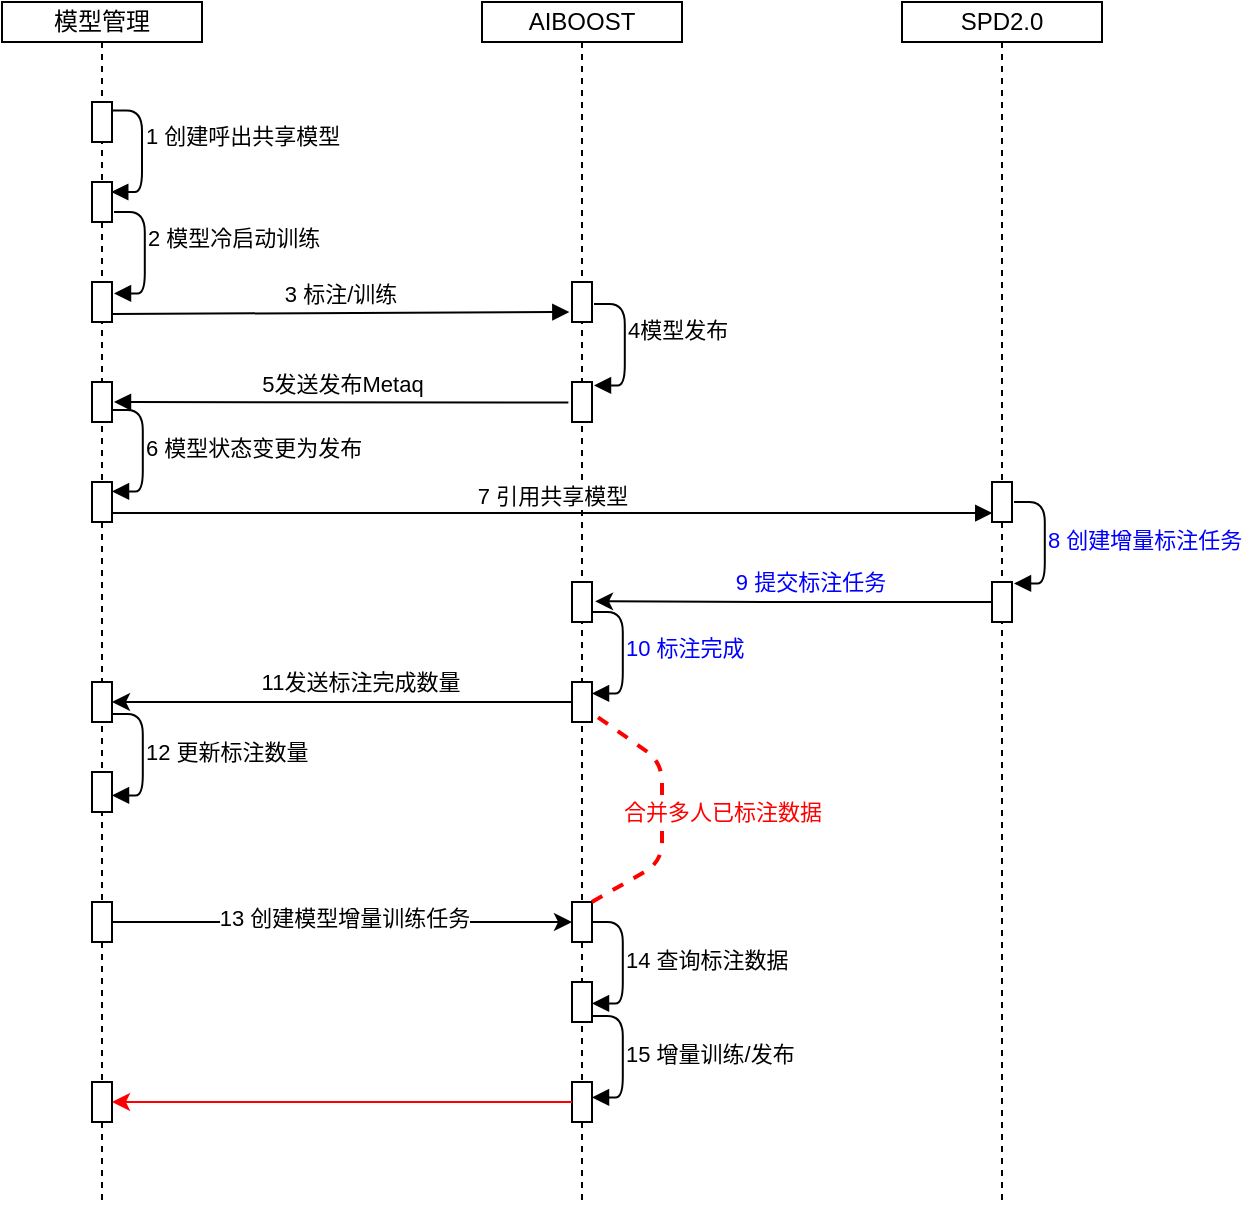 <mxfile version="13.4.2" type="github">
  <diagram id="yrUgU_JSewBg1FIRkKDX" name="第 1 页">
    <mxGraphModel dx="983" dy="630" grid="1" gridSize="10" guides="1" tooltips="1" connect="1" arrows="1" fold="1" page="1" pageScale="1" pageWidth="827" pageHeight="1169" math="0" shadow="0">
      <root>
        <mxCell id="0" />
        <mxCell id="1" parent="0" />
        <mxCell id="Ph_a5gmJEEygtL0ZU9nu-1" value="&lt;font style=&quot;vertical-align: inherit&quot;&gt;&lt;font style=&quot;vertical-align: inherit&quot;&gt;模型管理&lt;/font&gt;&lt;/font&gt;" style="shape=umlLifeline;perimeter=lifelinePerimeter;whiteSpace=wrap;html=1;container=1;collapsible=0;recursiveResize=0;outlineConnect=0;size=20;" vertex="1" parent="1">
          <mxGeometry x="160" y="200" width="100" height="600" as="geometry" />
        </mxCell>
        <mxCell id="Ph_a5gmJEEygtL0ZU9nu-2" value="" style="html=1;points=[];perimeter=orthogonalPerimeter;" vertex="1" parent="Ph_a5gmJEEygtL0ZU9nu-1">
          <mxGeometry x="45" y="50" width="10" height="20" as="geometry" />
        </mxCell>
        <mxCell id="Ph_a5gmJEEygtL0ZU9nu-3" value="" style="html=1;points=[];perimeter=orthogonalPerimeter;" vertex="1" parent="Ph_a5gmJEEygtL0ZU9nu-1">
          <mxGeometry x="45" y="90" width="10" height="20" as="geometry" />
        </mxCell>
        <mxCell id="Ph_a5gmJEEygtL0ZU9nu-4" value="&lt;font style=&quot;vertical-align: inherit&quot;&gt;&lt;font style=&quot;vertical-align: inherit&quot;&gt;&lt;font style=&quot;vertical-align: inherit&quot;&gt;&lt;font style=&quot;vertical-align: inherit&quot;&gt;&lt;font style=&quot;vertical-align: inherit&quot;&gt;&lt;font style=&quot;vertical-align: inherit&quot;&gt;1 创建呼出共享模型&lt;/font&gt;&lt;/font&gt;&lt;/font&gt;&lt;/font&gt;&lt;/font&gt;&lt;/font&gt;" style="endArrow=block;endFill=1;html=1;edgeStyle=orthogonalEdgeStyle;align=left;verticalAlign=top;exitX=0.962;exitY=0.464;exitDx=0;exitDy=0;exitPerimeter=0;entryX=0.962;entryY=0.5;entryDx=0;entryDy=0;entryPerimeter=0;" edge="1" parent="Ph_a5gmJEEygtL0ZU9nu-1">
          <mxGeometry x="-0.57" relative="1" as="geometry">
            <mxPoint x="54.62" y="54.28" as="sourcePoint" />
            <mxPoint x="54.62" y="95" as="targetPoint" />
            <Array as="points">
              <mxPoint x="70" y="54" />
              <mxPoint x="70" y="95" />
            </Array>
            <mxPoint as="offset" />
          </mxGeometry>
        </mxCell>
        <mxCell id="Ph_a5gmJEEygtL0ZU9nu-6" value="" style="html=1;points=[];perimeter=orthogonalPerimeter;" vertex="1" parent="Ph_a5gmJEEygtL0ZU9nu-1">
          <mxGeometry x="45" y="140" width="10" height="20" as="geometry" />
        </mxCell>
        <mxCell id="Ph_a5gmJEEygtL0ZU9nu-9" value="" style="html=1;points=[];perimeter=orthogonalPerimeter;" vertex="1" parent="Ph_a5gmJEEygtL0ZU9nu-1">
          <mxGeometry x="45" y="190" width="10" height="20" as="geometry" />
        </mxCell>
        <mxCell id="Ph_a5gmJEEygtL0ZU9nu-17" value="&lt;font style=&quot;vertical-align: inherit&quot;&gt;&lt;font style=&quot;vertical-align: inherit&quot;&gt;3 标注/训练&lt;/font&gt;&lt;/font&gt;" style="html=1;verticalAlign=bottom;endArrow=block;entryX=-0.133;entryY=0.75;entryDx=0;entryDy=0;entryPerimeter=0;" edge="1" parent="Ph_a5gmJEEygtL0ZU9nu-1" target="Ph_a5gmJEEygtL0ZU9nu-15">
          <mxGeometry width="80" relative="1" as="geometry">
            <mxPoint x="55" y="156" as="sourcePoint" />
            <mxPoint x="135" y="156" as="targetPoint" />
          </mxGeometry>
        </mxCell>
        <mxCell id="Ph_a5gmJEEygtL0ZU9nu-37" value="" style="html=1;points=[];perimeter=orthogonalPerimeter;" vertex="1" parent="Ph_a5gmJEEygtL0ZU9nu-1">
          <mxGeometry x="45" y="340" width="10" height="20" as="geometry" />
        </mxCell>
        <mxCell id="Ph_a5gmJEEygtL0ZU9nu-43" value="" style="html=1;points=[];perimeter=orthogonalPerimeter;" vertex="1" parent="Ph_a5gmJEEygtL0ZU9nu-1">
          <mxGeometry x="45" y="450" width="10" height="20" as="geometry" />
        </mxCell>
        <mxCell id="Ph_a5gmJEEygtL0ZU9nu-51" value="" style="html=1;points=[];perimeter=orthogonalPerimeter;" vertex="1" parent="Ph_a5gmJEEygtL0ZU9nu-1">
          <mxGeometry x="45" y="385" width="10" height="20" as="geometry" />
        </mxCell>
        <mxCell id="Ph_a5gmJEEygtL0ZU9nu-57" value="" style="html=1;points=[];perimeter=orthogonalPerimeter;" vertex="1" parent="Ph_a5gmJEEygtL0ZU9nu-1">
          <mxGeometry x="45" y="540" width="10" height="20" as="geometry" />
        </mxCell>
        <mxCell id="Ph_a5gmJEEygtL0ZU9nu-7" value="&lt;font style=&quot;vertical-align: inherit&quot;&gt;&lt;font style=&quot;vertical-align: inherit&quot;&gt;&lt;font style=&quot;vertical-align: inherit&quot;&gt;&lt;font style=&quot;vertical-align: inherit&quot;&gt;&lt;font style=&quot;vertical-align: inherit&quot;&gt;&lt;font style=&quot;vertical-align: inherit&quot;&gt;2 模型冷启动训练&lt;/font&gt;&lt;/font&gt;&lt;/font&gt;&lt;/font&gt;&lt;/font&gt;&lt;/font&gt;" style="endArrow=block;endFill=1;html=1;edgeStyle=orthogonalEdgeStyle;align=left;verticalAlign=top;exitX=0.962;exitY=0.464;exitDx=0;exitDy=0;exitPerimeter=0;entryX=0.962;entryY=0.5;entryDx=0;entryDy=0;entryPerimeter=0;" edge="1" parent="1">
          <mxGeometry x="-0.57" relative="1" as="geometry">
            <mxPoint x="216.0" y="305" as="sourcePoint" />
            <mxPoint x="216.0" y="345.72" as="targetPoint" />
            <Array as="points">
              <mxPoint x="231.38" y="304.72" />
              <mxPoint x="231.38" y="345.72" />
            </Array>
            <mxPoint as="offset" />
          </mxGeometry>
        </mxCell>
        <mxCell id="Ph_a5gmJEEygtL0ZU9nu-10" value="&lt;font style=&quot;vertical-align: inherit&quot;&gt;&lt;font style=&quot;vertical-align: inherit&quot;&gt;&lt;font style=&quot;vertical-align: inherit&quot;&gt;&lt;font style=&quot;vertical-align: inherit&quot;&gt;AIBOOST&lt;/font&gt;&lt;/font&gt;&lt;/font&gt;&lt;/font&gt;" style="shape=umlLifeline;perimeter=lifelinePerimeter;whiteSpace=wrap;html=1;container=1;collapsible=0;recursiveResize=0;outlineConnect=0;size=20;" vertex="1" parent="1">
          <mxGeometry x="400" y="200" width="100" height="600" as="geometry" />
        </mxCell>
        <mxCell id="Ph_a5gmJEEygtL0ZU9nu-15" value="" style="html=1;points=[];perimeter=orthogonalPerimeter;" vertex="1" parent="Ph_a5gmJEEygtL0ZU9nu-10">
          <mxGeometry x="45" y="140" width="10" height="20" as="geometry" />
        </mxCell>
        <mxCell id="Ph_a5gmJEEygtL0ZU9nu-16" value="" style="html=1;points=[];perimeter=orthogonalPerimeter;" vertex="1" parent="Ph_a5gmJEEygtL0ZU9nu-10">
          <mxGeometry x="45" y="190" width="10" height="20" as="geometry" />
        </mxCell>
        <mxCell id="Ph_a5gmJEEygtL0ZU9nu-35" value="" style="html=1;points=[];perimeter=orthogonalPerimeter;" vertex="1" parent="Ph_a5gmJEEygtL0ZU9nu-10">
          <mxGeometry x="45" y="340" width="10" height="20" as="geometry" />
        </mxCell>
        <mxCell id="Ph_a5gmJEEygtL0ZU9nu-47" value="" style="html=1;points=[];perimeter=orthogonalPerimeter;" vertex="1" parent="Ph_a5gmJEEygtL0ZU9nu-10">
          <mxGeometry x="45" y="450" width="10" height="20" as="geometry" />
        </mxCell>
        <mxCell id="Ph_a5gmJEEygtL0ZU9nu-45" value="" style="html=1;points=[];perimeter=orthogonalPerimeter;" vertex="1" parent="Ph_a5gmJEEygtL0ZU9nu-10">
          <mxGeometry x="45" y="490" width="10" height="20" as="geometry" />
        </mxCell>
        <mxCell id="Ph_a5gmJEEygtL0ZU9nu-53" value="" style="endArrow=none;dashed=1;html=1;strokeWidth=2;entryX=0.993;entryY=0.776;entryDx=0;entryDy=0;entryPerimeter=0;exitX=0.993;exitY=0;exitDx=0;exitDy=0;exitPerimeter=0;fontColor=#FF0000;strokeColor=#FF0000;" edge="1" parent="Ph_a5gmJEEygtL0ZU9nu-10" source="Ph_a5gmJEEygtL0ZU9nu-47" target="Ph_a5gmJEEygtL0ZU9nu-35">
          <mxGeometry width="50" height="50" relative="1" as="geometry">
            <mxPoint x="90" y="420" as="sourcePoint" />
            <mxPoint x="140" y="370" as="targetPoint" />
            <Array as="points">
              <mxPoint x="90" y="430" />
              <mxPoint x="90" y="380" />
            </Array>
          </mxGeometry>
        </mxCell>
        <mxCell id="Ph_a5gmJEEygtL0ZU9nu-54" value="合并多人已标注数据" style="edgeLabel;html=1;align=center;verticalAlign=middle;resizable=0;points=[];fontColor=#FF0000;" vertex="1" connectable="0" parent="Ph_a5gmJEEygtL0ZU9nu-53">
          <mxGeometry x="0.073" y="-1" relative="1" as="geometry">
            <mxPoint x="29" y="6.35" as="offset" />
          </mxGeometry>
        </mxCell>
        <mxCell id="Ph_a5gmJEEygtL0ZU9nu-55" value="" style="html=1;points=[];perimeter=orthogonalPerimeter;" vertex="1" parent="Ph_a5gmJEEygtL0ZU9nu-10">
          <mxGeometry x="45" y="540" width="10" height="20" as="geometry" />
        </mxCell>
        <mxCell id="Ph_a5gmJEEygtL0ZU9nu-18" value="&lt;font style=&quot;vertical-align: inherit&quot;&gt;&lt;font style=&quot;vertical-align: inherit&quot;&gt;&lt;font style=&quot;vertical-align: inherit&quot;&gt;&lt;font style=&quot;vertical-align: inherit&quot;&gt;&lt;font style=&quot;vertical-align: inherit&quot;&gt;&lt;font style=&quot;vertical-align: inherit&quot;&gt;&lt;font style=&quot;vertical-align: inherit&quot;&gt;&lt;font style=&quot;vertical-align: inherit&quot;&gt;4模型发布&lt;/font&gt;&lt;/font&gt;&lt;/font&gt;&lt;/font&gt;&lt;/font&gt;&lt;/font&gt;&lt;/font&gt;&lt;/font&gt;" style="endArrow=block;endFill=1;html=1;edgeStyle=orthogonalEdgeStyle;align=left;verticalAlign=top;exitX=0.962;exitY=0.464;exitDx=0;exitDy=0;exitPerimeter=0;entryX=0.962;entryY=0.5;entryDx=0;entryDy=0;entryPerimeter=0;" edge="1" parent="1">
          <mxGeometry x="-0.57" relative="1" as="geometry">
            <mxPoint x="456.0" y="351" as="sourcePoint" />
            <mxPoint x="456.0" y="391.72" as="targetPoint" />
            <Array as="points">
              <mxPoint x="471.38" y="350.72" />
              <mxPoint x="471.38" y="391.72" />
            </Array>
            <mxPoint as="offset" />
          </mxGeometry>
        </mxCell>
        <mxCell id="Ph_a5gmJEEygtL0ZU9nu-20" value="&lt;font style=&quot;vertical-align: inherit&quot;&gt;&lt;font style=&quot;vertical-align: inherit&quot;&gt;&lt;font style=&quot;vertical-align: inherit&quot;&gt;&lt;font style=&quot;vertical-align: inherit&quot;&gt;&lt;font style=&quot;vertical-align: inherit&quot;&gt;&lt;font style=&quot;vertical-align: inherit&quot;&gt;&lt;font style=&quot;vertical-align: inherit&quot;&gt;&lt;font style=&quot;vertical-align: inherit&quot;&gt;5发送发布Metaq&lt;/font&gt;&lt;/font&gt;&lt;/font&gt;&lt;/font&gt;&lt;/font&gt;&lt;/font&gt;&lt;/font&gt;&lt;/font&gt;" style="html=1;verticalAlign=bottom;endArrow=block;exitX=-0.181;exitY=0.512;exitDx=0;exitDy=0;exitPerimeter=0;" edge="1" parent="1" source="Ph_a5gmJEEygtL0ZU9nu-16">
          <mxGeometry width="80" relative="1" as="geometry">
            <mxPoint x="376" y="400" as="sourcePoint" />
            <mxPoint x="216" y="400" as="targetPoint" />
          </mxGeometry>
        </mxCell>
        <mxCell id="Ph_a5gmJEEygtL0ZU9nu-21" value="" style="html=1;points=[];perimeter=orthogonalPerimeter;" vertex="1" parent="1">
          <mxGeometry x="205" y="440" width="10" height="20" as="geometry" />
        </mxCell>
        <mxCell id="Ph_a5gmJEEygtL0ZU9nu-22" value="&lt;font style=&quot;vertical-align: inherit&quot;&gt;&lt;font style=&quot;vertical-align: inherit&quot;&gt;&lt;font style=&quot;vertical-align: inherit&quot;&gt;&lt;font style=&quot;vertical-align: inherit&quot;&gt;&lt;font style=&quot;vertical-align: inherit&quot;&gt;&lt;font style=&quot;vertical-align: inherit&quot;&gt;&lt;font style=&quot;vertical-align: inherit&quot;&gt;&lt;font style=&quot;vertical-align: inherit&quot;&gt;6 模型状态变更为发布&lt;/font&gt;&lt;/font&gt;&lt;/font&gt;&lt;/font&gt;&lt;/font&gt;&lt;/font&gt;&lt;/font&gt;&lt;/font&gt;" style="endArrow=block;endFill=1;html=1;edgeStyle=orthogonalEdgeStyle;align=left;verticalAlign=top;exitX=0.962;exitY=0.464;exitDx=0;exitDy=0;exitPerimeter=0;entryX=0.962;entryY=0.5;entryDx=0;entryDy=0;entryPerimeter=0;" edge="1" parent="1">
          <mxGeometry x="-0.57" y="-6" relative="1" as="geometry">
            <mxPoint x="215.0" y="404" as="sourcePoint" />
            <mxPoint x="215.0" y="444.72" as="targetPoint" />
            <Array as="points">
              <mxPoint x="230.38" y="403.72" />
              <mxPoint x="230.38" y="444.72" />
            </Array>
            <mxPoint x="6" y="6" as="offset" />
          </mxGeometry>
        </mxCell>
        <mxCell id="Ph_a5gmJEEygtL0ZU9nu-23" value="&lt;font style=&quot;vertical-align: inherit&quot;&gt;&lt;font style=&quot;vertical-align: inherit&quot;&gt;&lt;font style=&quot;vertical-align: inherit&quot;&gt;&lt;font style=&quot;vertical-align: inherit&quot;&gt;&lt;font style=&quot;vertical-align: inherit&quot;&gt;&lt;font style=&quot;vertical-align: inherit&quot;&gt;SPD2.0&lt;/font&gt;&lt;/font&gt;&lt;/font&gt;&lt;/font&gt;&lt;/font&gt;&lt;/font&gt;" style="shape=umlLifeline;perimeter=lifelinePerimeter;whiteSpace=wrap;html=1;container=1;collapsible=0;recursiveResize=0;outlineConnect=0;size=20;" vertex="1" parent="1">
          <mxGeometry x="610" y="200" width="100" height="600" as="geometry" />
        </mxCell>
        <mxCell id="Ph_a5gmJEEygtL0ZU9nu-25" value="" style="html=1;points=[];perimeter=orthogonalPerimeter;" vertex="1" parent="Ph_a5gmJEEygtL0ZU9nu-23">
          <mxGeometry x="45" y="240" width="10" height="20" as="geometry" />
        </mxCell>
        <mxCell id="Ph_a5gmJEEygtL0ZU9nu-27" value="" style="html=1;points=[];perimeter=orthogonalPerimeter;" vertex="1" parent="Ph_a5gmJEEygtL0ZU9nu-23">
          <mxGeometry x="45" y="290" width="10" height="20" as="geometry" />
        </mxCell>
        <mxCell id="Ph_a5gmJEEygtL0ZU9nu-26" value="&lt;font style=&quot;vertical-align: inherit&quot;&gt;&lt;font style=&quot;vertical-align: inherit&quot;&gt;&lt;font style=&quot;vertical-align: inherit&quot;&gt;&lt;font style=&quot;vertical-align: inherit&quot;&gt;&lt;font style=&quot;vertical-align: inherit&quot;&gt;&lt;font style=&quot;vertical-align: inherit&quot;&gt;7 引用共享模型&lt;/font&gt;&lt;/font&gt;&lt;/font&gt;&lt;/font&gt;&lt;/font&gt;&lt;/font&gt;" style="html=1;verticalAlign=bottom;endArrow=block;entryX=0.014;entryY=0.776;entryDx=0;entryDy=0;entryPerimeter=0;" edge="1" parent="1" target="Ph_a5gmJEEygtL0ZU9nu-25">
          <mxGeometry width="80" relative="1" as="geometry">
            <mxPoint x="215" y="455.5" as="sourcePoint" />
            <mxPoint x="650" y="456" as="targetPoint" />
          </mxGeometry>
        </mxCell>
        <mxCell id="Ph_a5gmJEEygtL0ZU9nu-28" value="&lt;font style=&quot;vertical-align: inherit&quot;&gt;&lt;font style=&quot;vertical-align: inherit&quot;&gt;&lt;font style=&quot;vertical-align: inherit&quot;&gt;&lt;font style=&quot;vertical-align: inherit&quot;&gt;&lt;font style=&quot;vertical-align: inherit&quot;&gt;&lt;font style=&quot;vertical-align: inherit&quot;&gt;&lt;font style=&quot;vertical-align: inherit&quot;&gt;&lt;font style=&quot;vertical-align: inherit&quot;&gt;&lt;font style=&quot;vertical-align: inherit&quot;&gt;&lt;font style=&quot;vertical-align: inherit&quot;&gt;&lt;font style=&quot;vertical-align: inherit&quot;&gt;&lt;font style=&quot;vertical-align: inherit&quot;&gt;&lt;font style=&quot;vertical-align: inherit&quot;&gt;&lt;font style=&quot;vertical-align: inherit&quot;&gt;&lt;font style=&quot;vertical-align: inherit&quot;&gt;&lt;font style=&quot;vertical-align: inherit&quot;&gt;&lt;font style=&quot;vertical-align: inherit&quot;&gt;&lt;font style=&quot;vertical-align: inherit&quot;&gt;8 创建增量标注任务&lt;/font&gt;&lt;/font&gt;&lt;/font&gt;&lt;/font&gt;&lt;/font&gt;&lt;/font&gt;&lt;/font&gt;&lt;/font&gt;&lt;/font&gt;&lt;/font&gt;&lt;/font&gt;&lt;/font&gt;&lt;/font&gt;&lt;/font&gt;&lt;/font&gt;&lt;/font&gt;&lt;/font&gt;&lt;/font&gt;" style="endArrow=block;endFill=1;html=1;edgeStyle=orthogonalEdgeStyle;align=left;verticalAlign=top;exitX=0.962;exitY=0.464;exitDx=0;exitDy=0;exitPerimeter=0;entryX=0.962;entryY=0.5;entryDx=0;entryDy=0;entryPerimeter=0;fontColor=#0000FF;" edge="1" parent="1">
          <mxGeometry x="-0.57" y="-6" relative="1" as="geometry">
            <mxPoint x="666.0" y="450" as="sourcePoint" />
            <mxPoint x="666.0" y="490.72" as="targetPoint" />
            <Array as="points">
              <mxPoint x="681.38" y="449.72" />
              <mxPoint x="681.38" y="490.72" />
            </Array>
            <mxPoint x="6" y="6" as="offset" />
          </mxGeometry>
        </mxCell>
        <mxCell id="Ph_a5gmJEEygtL0ZU9nu-29" value="" style="html=1;points=[];perimeter=orthogonalPerimeter;" vertex="1" parent="1">
          <mxGeometry x="445" y="490" width="10" height="20" as="geometry" />
        </mxCell>
        <mxCell id="Ph_a5gmJEEygtL0ZU9nu-33" value="" style="edgeStyle=orthogonalEdgeStyle;rounded=0;orthogonalLoop=1;jettySize=auto;html=1;entryX=1.152;entryY=0.483;entryDx=0;entryDy=0;entryPerimeter=0;" edge="1" parent="1" source="Ph_a5gmJEEygtL0ZU9nu-27" target="Ph_a5gmJEEygtL0ZU9nu-29">
          <mxGeometry relative="1" as="geometry">
            <mxPoint x="575.0" y="500" as="targetPoint" />
          </mxGeometry>
        </mxCell>
        <mxCell id="Ph_a5gmJEEygtL0ZU9nu-34" value="&lt;font style=&quot;vertical-align: inherit&quot;&gt;&lt;font style=&quot;vertical-align: inherit&quot;&gt;&lt;font style=&quot;vertical-align: inherit&quot;&gt;&lt;font style=&quot;vertical-align: inherit&quot;&gt;&lt;font style=&quot;vertical-align: inherit&quot;&gt;&lt;font style=&quot;vertical-align: inherit&quot;&gt;&lt;font style=&quot;vertical-align: inherit&quot;&gt;&lt;font style=&quot;vertical-align: inherit&quot;&gt;9 提交标注任务&lt;/font&gt;&lt;/font&gt;&lt;/font&gt;&lt;/font&gt;&lt;/font&gt;&lt;/font&gt;&lt;/font&gt;&lt;/font&gt;" style="edgeLabel;html=1;align=center;verticalAlign=middle;resizable=0;points=[];fontColor=#0000FF;" vertex="1" connectable="0" parent="Ph_a5gmJEEygtL0ZU9nu-33">
          <mxGeometry x="0.009" y="-9" relative="1" as="geometry">
            <mxPoint x="9" y="-0.65" as="offset" />
          </mxGeometry>
        </mxCell>
        <mxCell id="Ph_a5gmJEEygtL0ZU9nu-36" value="&lt;font style=&quot;vertical-align: inherit&quot;&gt;&lt;font style=&quot;vertical-align: inherit&quot;&gt;&lt;font style=&quot;vertical-align: inherit&quot;&gt;&lt;font style=&quot;vertical-align: inherit&quot;&gt;&lt;font style=&quot;vertical-align: inherit&quot;&gt;&lt;font style=&quot;vertical-align: inherit&quot;&gt;&lt;font style=&quot;vertical-align: inherit&quot;&gt;&lt;font style=&quot;vertical-align: inherit&quot;&gt;&lt;font style=&quot;vertical-align: inherit&quot;&gt;&lt;font style=&quot;vertical-align: inherit&quot;&gt;10 标注完成&lt;/font&gt;&lt;/font&gt;&lt;/font&gt;&lt;/font&gt;&lt;/font&gt;&lt;/font&gt;&lt;/font&gt;&lt;/font&gt;&lt;/font&gt;&lt;/font&gt;" style="endArrow=block;endFill=1;html=1;edgeStyle=orthogonalEdgeStyle;align=left;verticalAlign=top;exitX=0.962;exitY=0.464;exitDx=0;exitDy=0;exitPerimeter=0;entryX=0.962;entryY=0.5;entryDx=0;entryDy=0;entryPerimeter=0;fontColor=#0000FF;" edge="1" parent="1">
          <mxGeometry x="-0.57" y="-5" relative="1" as="geometry">
            <mxPoint x="455.0" y="505.0" as="sourcePoint" />
            <mxPoint x="455.0" y="545.72" as="targetPoint" />
            <Array as="points">
              <mxPoint x="470.38" y="504.72" />
              <mxPoint x="470.38" y="545.72" />
            </Array>
            <mxPoint x="5" y="5" as="offset" />
          </mxGeometry>
        </mxCell>
        <mxCell id="Ph_a5gmJEEygtL0ZU9nu-38" value="" style="edgeStyle=orthogonalEdgeStyle;rounded=0;orthogonalLoop=1;jettySize=auto;html=1;" edge="1" parent="1" source="Ph_a5gmJEEygtL0ZU9nu-35" target="Ph_a5gmJEEygtL0ZU9nu-37">
          <mxGeometry relative="1" as="geometry" />
        </mxCell>
        <mxCell id="Ph_a5gmJEEygtL0ZU9nu-39" value="&lt;font style=&quot;vertical-align: inherit&quot;&gt;&lt;font style=&quot;vertical-align: inherit&quot;&gt;&lt;font style=&quot;vertical-align: inherit&quot;&gt;&lt;font style=&quot;vertical-align: inherit&quot;&gt;&lt;font style=&quot;vertical-align: inherit&quot;&gt;&lt;font style=&quot;vertical-align: inherit&quot;&gt;11发送标注完成数量&lt;/font&gt;&lt;/font&gt;&lt;/font&gt;&lt;/font&gt;&lt;/font&gt;&lt;/font&gt;" style="edgeLabel;html=1;align=center;verticalAlign=middle;resizable=0;points=[];" vertex="1" connectable="0" parent="Ph_a5gmJEEygtL0ZU9nu-38">
          <mxGeometry x="-0.075" relative="1" as="geometry">
            <mxPoint y="-10" as="offset" />
          </mxGeometry>
        </mxCell>
        <mxCell id="Ph_a5gmJEEygtL0ZU9nu-48" value="" style="edgeStyle=orthogonalEdgeStyle;rounded=0;orthogonalLoop=1;jettySize=auto;html=1;fontColor=#0000FF;" edge="1" parent="1">
          <mxGeometry relative="1" as="geometry">
            <mxPoint x="215" y="660" as="sourcePoint" />
            <mxPoint x="445" y="660" as="targetPoint" />
          </mxGeometry>
        </mxCell>
        <mxCell id="Ph_a5gmJEEygtL0ZU9nu-49" value="&lt;span style=&quot;color: rgb(0 , 0 , 0) ; text-align: left&quot;&gt;13 创建模型增量训练任务&lt;/span&gt;" style="edgeLabel;html=1;align=center;verticalAlign=middle;resizable=0;points=[];fontColor=#0000FF;" vertex="1" connectable="0" parent="Ph_a5gmJEEygtL0ZU9nu-48">
          <mxGeometry x="0.007" y="2" relative="1" as="geometry">
            <mxPoint as="offset" />
          </mxGeometry>
        </mxCell>
        <mxCell id="Ph_a5gmJEEygtL0ZU9nu-50" value="&lt;font style=&quot;vertical-align: inherit&quot;&gt;&lt;font style=&quot;vertical-align: inherit&quot;&gt;&lt;font style=&quot;vertical-align: inherit&quot;&gt;&lt;font style=&quot;vertical-align: inherit&quot;&gt;&lt;font style=&quot;vertical-align: inherit&quot;&gt;&lt;font style=&quot;vertical-align: inherit&quot;&gt;&lt;font style=&quot;vertical-align: inherit&quot;&gt;&lt;font style=&quot;vertical-align: inherit&quot;&gt;14 查询标注数据&lt;/font&gt;&lt;/font&gt;&lt;/font&gt;&lt;/font&gt;&lt;/font&gt;&lt;/font&gt;&lt;/font&gt;&lt;/font&gt;" style="endArrow=block;endFill=1;html=1;edgeStyle=orthogonalEdgeStyle;align=left;verticalAlign=top;exitX=0.962;exitY=0.464;exitDx=0;exitDy=0;exitPerimeter=0;entryX=0.962;entryY=0.5;entryDx=0;entryDy=0;entryPerimeter=0;" edge="1" parent="1">
          <mxGeometry x="-0.57" y="-6" relative="1" as="geometry">
            <mxPoint x="455.0" y="660" as="sourcePoint" />
            <mxPoint x="455.0" y="700.72" as="targetPoint" />
            <Array as="points">
              <mxPoint x="470.38" y="659.72" />
              <mxPoint x="470.38" y="700.72" />
            </Array>
            <mxPoint x="6" y="6" as="offset" />
          </mxGeometry>
        </mxCell>
        <mxCell id="Ph_a5gmJEEygtL0ZU9nu-52" value="&lt;font style=&quot;vertical-align: inherit&quot;&gt;&lt;font style=&quot;vertical-align: inherit&quot;&gt;&lt;font style=&quot;vertical-align: inherit&quot;&gt;&lt;font style=&quot;vertical-align: inherit&quot;&gt;&lt;font style=&quot;vertical-align: inherit&quot;&gt;&lt;font style=&quot;vertical-align: inherit&quot;&gt;&lt;font style=&quot;vertical-align: inherit&quot;&gt;&lt;font style=&quot;vertical-align: inherit&quot;&gt;12 更新标注数量&lt;/font&gt;&lt;/font&gt;&lt;/font&gt;&lt;/font&gt;&lt;/font&gt;&lt;/font&gt;&lt;/font&gt;&lt;/font&gt;" style="endArrow=block;endFill=1;html=1;edgeStyle=orthogonalEdgeStyle;align=left;verticalAlign=top;exitX=0.962;exitY=0.464;exitDx=0;exitDy=0;exitPerimeter=0;entryX=0.962;entryY=0.5;entryDx=0;entryDy=0;entryPerimeter=0;" edge="1" parent="1">
          <mxGeometry x="-0.57" y="-6" relative="1" as="geometry">
            <mxPoint x="215.0" y="556" as="sourcePoint" />
            <mxPoint x="215.0" y="596.72" as="targetPoint" />
            <Array as="points">
              <mxPoint x="230.38" y="555.72" />
              <mxPoint x="230.38" y="596.72" />
            </Array>
            <mxPoint x="6" y="6" as="offset" />
          </mxGeometry>
        </mxCell>
        <mxCell id="Ph_a5gmJEEygtL0ZU9nu-56" value="&lt;font style=&quot;vertical-align: inherit&quot;&gt;&lt;font style=&quot;vertical-align: inherit&quot;&gt;&lt;font style=&quot;vertical-align: inherit&quot;&gt;&lt;font style=&quot;vertical-align: inherit&quot;&gt;&lt;font style=&quot;vertical-align: inherit&quot;&gt;&lt;font style=&quot;vertical-align: inherit&quot;&gt;&lt;font style=&quot;vertical-align: inherit&quot;&gt;&lt;font style=&quot;vertical-align: inherit&quot;&gt;15 增量训练/发布&lt;/font&gt;&lt;/font&gt;&lt;/font&gt;&lt;/font&gt;&lt;/font&gt;&lt;/font&gt;&lt;/font&gt;&lt;/font&gt;" style="endArrow=block;endFill=1;html=1;edgeStyle=orthogonalEdgeStyle;align=left;verticalAlign=top;exitX=0.962;exitY=0.464;exitDx=0;exitDy=0;exitPerimeter=0;entryX=0.962;entryY=0.5;entryDx=0;entryDy=0;entryPerimeter=0;" edge="1" parent="1">
          <mxGeometry x="-0.57" y="-6" relative="1" as="geometry">
            <mxPoint x="455.0" y="707" as="sourcePoint" />
            <mxPoint x="455.0" y="747.72" as="targetPoint" />
            <Array as="points">
              <mxPoint x="470.38" y="706.72" />
              <mxPoint x="470.38" y="747.72" />
            </Array>
            <mxPoint x="6" y="6" as="offset" />
          </mxGeometry>
        </mxCell>
        <mxCell id="Ph_a5gmJEEygtL0ZU9nu-58" value="" style="edgeStyle=orthogonalEdgeStyle;rounded=0;orthogonalLoop=1;jettySize=auto;html=1;strokeColor=#FF0000;fontColor=#FF0000;" edge="1" parent="1" source="Ph_a5gmJEEygtL0ZU9nu-55" target="Ph_a5gmJEEygtL0ZU9nu-57">
          <mxGeometry relative="1" as="geometry" />
        </mxCell>
      </root>
    </mxGraphModel>
  </diagram>
</mxfile>
